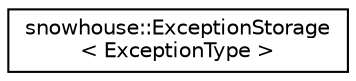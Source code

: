 digraph "Graphical Class Hierarchy"
{
 // INTERACTIVE_SVG=YES
  edge [fontname="Helvetica",fontsize="10",labelfontname="Helvetica",labelfontsize="10"];
  node [fontname="Helvetica",fontsize="10",shape=record];
  rankdir="LR";
  Node0 [label="snowhouse::ExceptionStorage\l\< ExceptionType \>",height=0.2,width=0.4,color="black", fillcolor="white", style="filled",URL="$classsnowhouse_1_1ExceptionStorage.html"];
}
